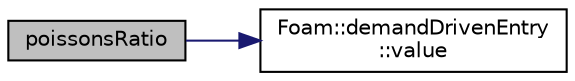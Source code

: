 digraph "poissonsRatio"
{
  bgcolor="transparent";
  edge [fontname="Helvetica",fontsize="10",labelfontname="Helvetica",labelfontsize="10"];
  node [fontname="Helvetica",fontsize="10",shape=record];
  rankdir="LR";
  Node12 [label="poissonsRatio",height=0.2,width=0.4,color="black", fillcolor="grey75", style="filled", fontcolor="black"];
  Node12 -> Node13 [color="midnightblue",fontsize="10",style="solid",fontname="Helvetica"];
  Node13 [label="Foam::demandDrivenEntry\l::value",height=0.2,width=0.4,color="black",URL="$a28797.html#a7948200a26c85fc3a83ffa510a91d668",tooltip="Return the value. "];
}
